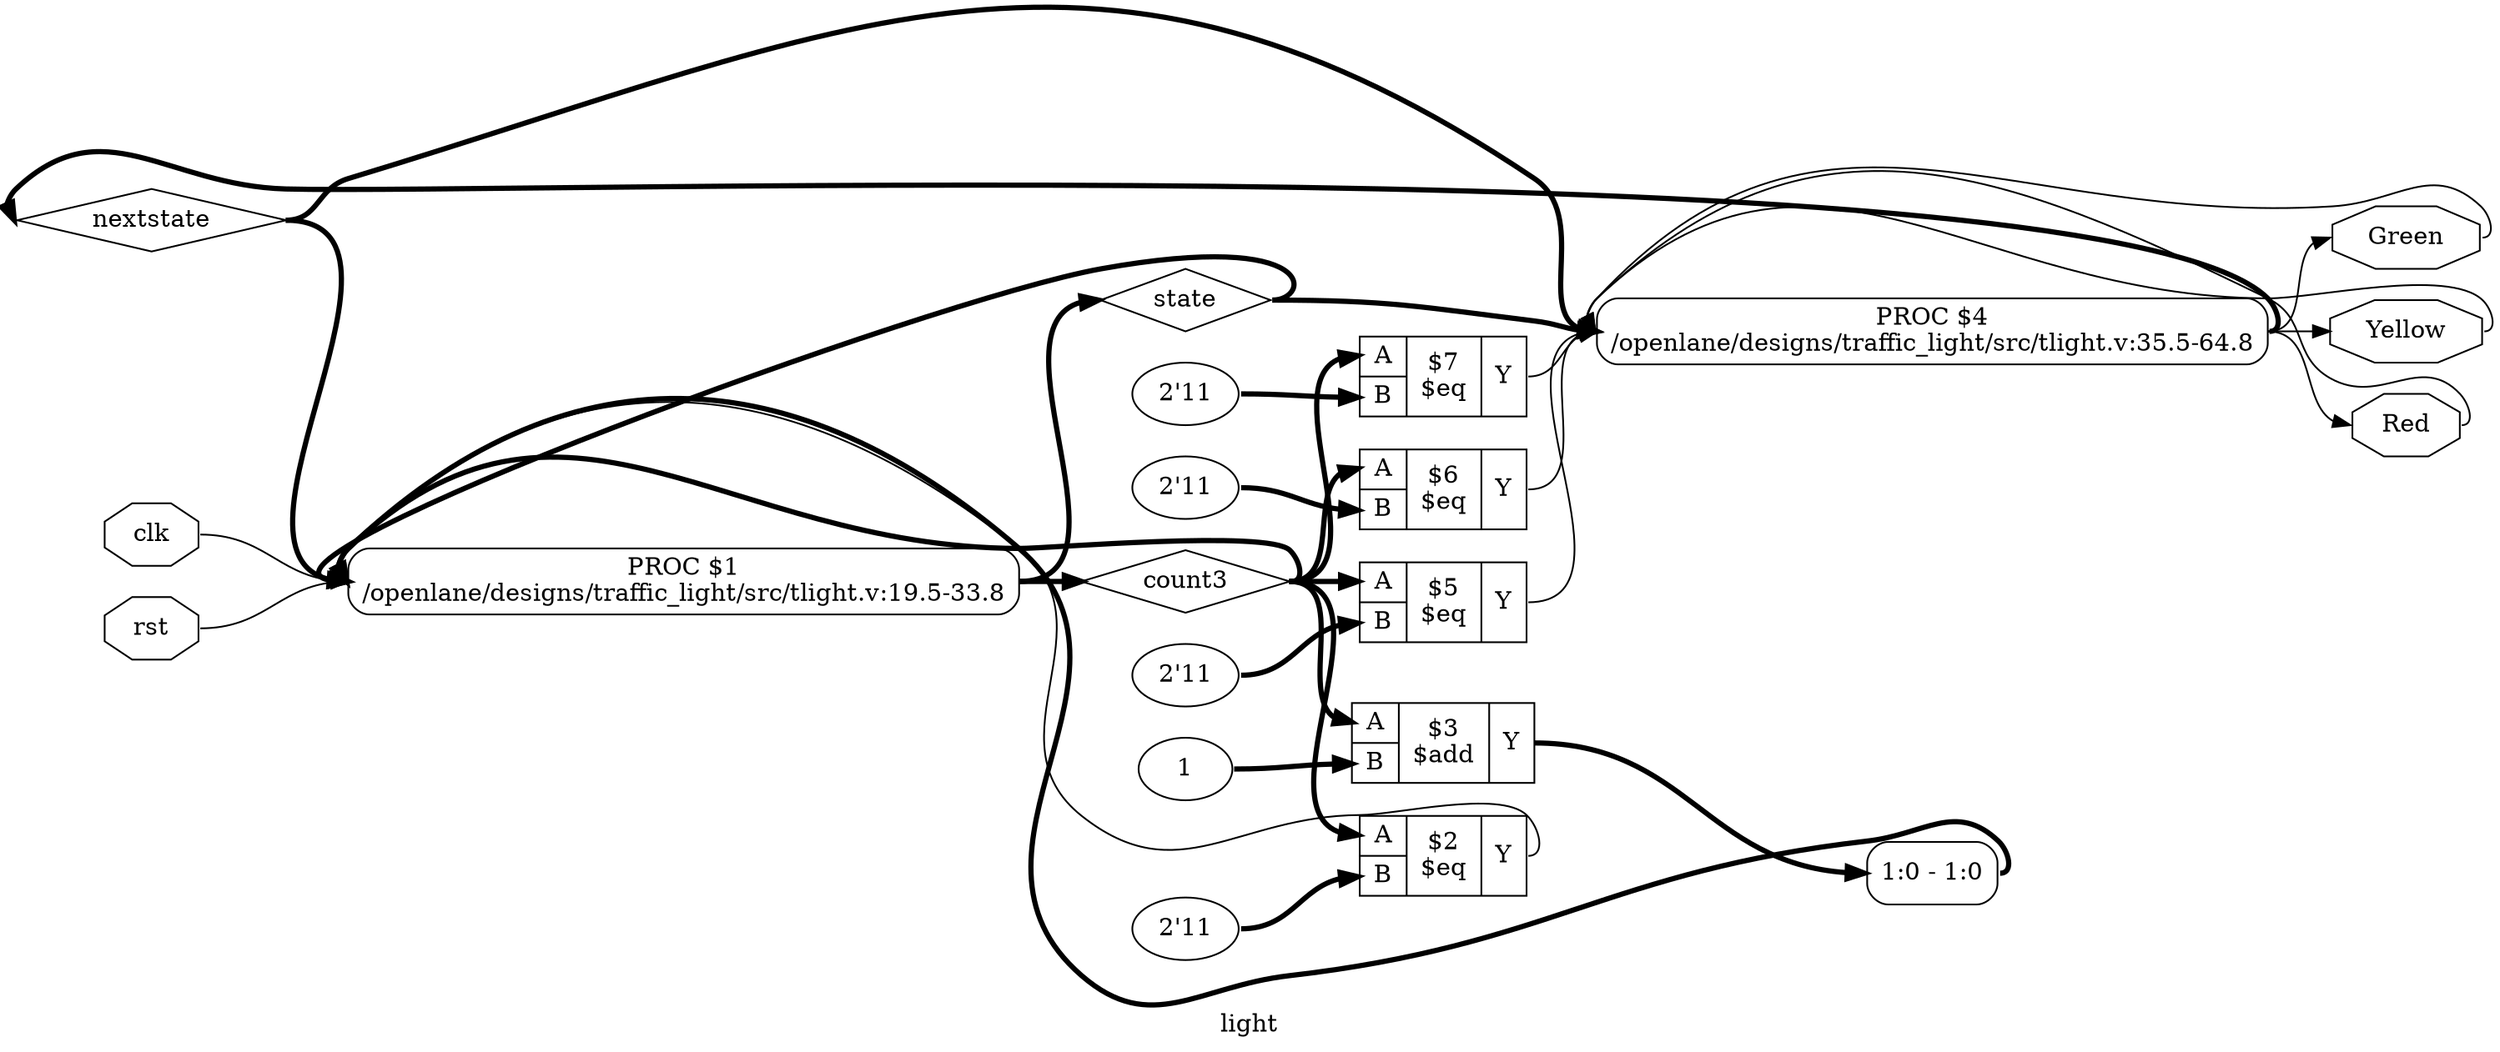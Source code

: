 digraph "light" {
label="light";
rankdir="LR";
remincross=true;
n28 [ shape=diamond, label="nextstate", color="black", fontcolor="black" ];
n29 [ shape=diamond, label="state", color="black", fontcolor="black" ];
n30 [ shape=diamond, label="count3", color="black", fontcolor="black" ];
n31 [ shape=octagon, label="Green", color="black", fontcolor="black" ];
n32 [ shape=octagon, label="Yellow", color="black", fontcolor="black" ];
n33 [ shape=octagon, label="Red", color="black", fontcolor="black" ];
n34 [ shape=octagon, label="rst", color="black", fontcolor="black" ];
n35 [ shape=octagon, label="clk", color="black", fontcolor="black" ];
v0 [ label="2'11" ];
c39 [ shape=record, label="{{<p36> A|<p37> B}|$7\n$eq|{<p38> Y}}",  ];
v1 [ label="2'11" ];
c40 [ shape=record, label="{{<p36> A|<p37> B}|$6\n$eq|{<p38> Y}}",  ];
v2 [ label="2'11" ];
c41 [ shape=record, label="{{<p36> A|<p37> B}|$5\n$eq|{<p38> Y}}",  ];
v3 [ label="1" ];
c42 [ shape=record, label="{{<p36> A|<p37> B}|$3\n$add|{<p38> Y}}",  ];
v4 [ label="2'11" ];
c43 [ shape=record, label="{{<p36> A|<p37> B}|$2\n$eq|{<p38> Y}}",  ];
p5 [shape=box, style=rounded, label="PROC $4\n/openlane/designs/traffic_light/src/tlight.v:35.5-64.8"];
x7 [ shape=record, style=rounded, label="<s0> 1:0 - 1:0 ", color="black", fontcolor="black" ];
p6 [shape=box, style=rounded, label="PROC $1\n/openlane/designs/traffic_light/src/tlight.v:19.5-33.8"];
c40:p38:e -> p5:w [color="black", fontcolor="black", label=""];
c41:p38:e -> p5:w [color="black", fontcolor="black", label=""];
c42:p38:e -> x7:s0:w [color="black", fontcolor="black", style="setlinewidth(3)", label=""];
c43:p38:e -> p6:w [color="black", fontcolor="black", label=""];
p5:e -> n28:w [color="black", fontcolor="black", style="setlinewidth(3)", label=""];
n28:e -> p5:w [color="black", fontcolor="black", style="setlinewidth(3)", label=""];
n28:e -> p6:w [color="black", fontcolor="black", style="setlinewidth(3)", label=""];
p6:e -> n29:w [color="black", fontcolor="black", style="setlinewidth(3)", label=""];
n29:e -> p5:w [color="black", fontcolor="black", style="setlinewidth(3)", label=""];
n29:e -> p6:w [color="black", fontcolor="black", style="setlinewidth(3)", label=""];
p6:e -> n30:w [color="black", fontcolor="black", style="setlinewidth(3)", label=""];
n30:e -> c39:p36:w [color="black", fontcolor="black", style="setlinewidth(3)", label=""];
n30:e -> c40:p36:w [color="black", fontcolor="black", style="setlinewidth(3)", label=""];
n30:e -> c41:p36:w [color="black", fontcolor="black", style="setlinewidth(3)", label=""];
n30:e -> c42:p36:w [color="black", fontcolor="black", style="setlinewidth(3)", label=""];
n30:e -> c43:p36:w [color="black", fontcolor="black", style="setlinewidth(3)", label=""];
n30:e -> p6:w [color="black", fontcolor="black", style="setlinewidth(3)", label=""];
p5:e -> n31:w [color="black", fontcolor="black", label=""];
n31:e -> p5:w [color="black", fontcolor="black", label=""];
p5:e -> n32:w [color="black", fontcolor="black", label=""];
n32:e -> p5:w [color="black", fontcolor="black", label=""];
p5:e -> n33:w [color="black", fontcolor="black", label=""];
n33:e -> p5:w [color="black", fontcolor="black", label=""];
n34:e -> p6:w [color="black", fontcolor="black", label=""];
n35:e -> p6:w [color="black", fontcolor="black", label=""];
c39:p38:e -> p5:w [color="black", fontcolor="black", label=""];
v0:e -> c39:p37:w [color="black", fontcolor="black", style="setlinewidth(3)", label=""];
v1:e -> c40:p37:w [color="black", fontcolor="black", style="setlinewidth(3)", label=""];
v2:e -> c41:p37:w [color="black", fontcolor="black", style="setlinewidth(3)", label=""];
v3:e -> c42:p37:w [color="black", fontcolor="black", style="setlinewidth(3)", label=""];
v4:e -> c43:p37:w [color="black", fontcolor="black", style="setlinewidth(3)", label=""];
x7:e -> p6:w [color="black", fontcolor="black", style="setlinewidth(3)", label=""];
}
